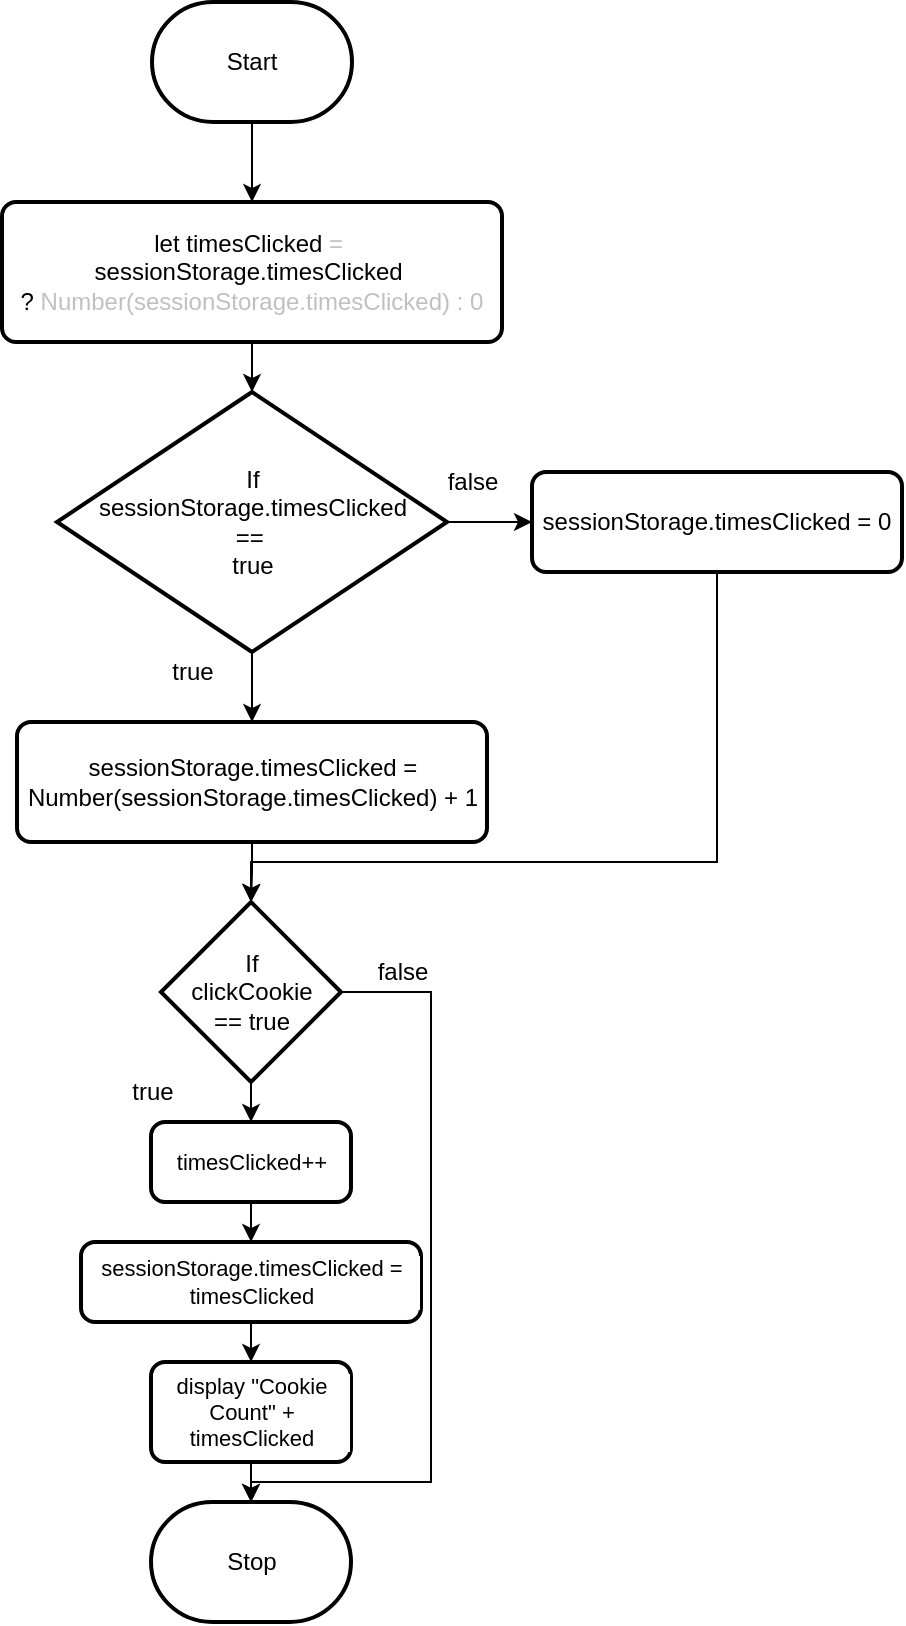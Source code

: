 <mxfile>
    <diagram id="HIP3nbAZw_EuaXWnEj3U" name="Page-1">
        <mxGraphModel dx="1551" dy="940" grid="1" gridSize="10" guides="1" tooltips="1" connect="1" arrows="1" fold="1" page="1" pageScale="1" pageWidth="850" pageHeight="1100" math="0" shadow="0">
            <root>
                <mxCell id="0"/>
                <mxCell id="1" parent="0"/>
                <mxCell id="16" style="edgeStyle=orthogonalEdgeStyle;shape=connector;rounded=0;html=1;exitX=0.5;exitY=1;exitDx=0;exitDy=0;exitPerimeter=0;entryX=0.5;entryY=0;entryDx=0;entryDy=0;strokeColor=default;align=center;verticalAlign=middle;fontFamily=Helvetica;fontSize=11;fontColor=default;labelBackgroundColor=default;endArrow=classic;" edge="1" parent="1" source="2" target="5">
                    <mxGeometry relative="1" as="geometry"/>
                </mxCell>
                <mxCell id="2" value="Start" style="strokeWidth=2;html=1;shape=mxgraph.flowchart.terminator;whiteSpace=wrap;" parent="1" vertex="1">
                    <mxGeometry x="230" y="310" width="100" height="60" as="geometry"/>
                </mxCell>
                <mxCell id="3" value="Stop" style="strokeWidth=2;html=1;shape=mxgraph.flowchart.terminator;whiteSpace=wrap;" parent="1" vertex="1">
                    <mxGeometry x="229.5" y="1060" width="100" height="60" as="geometry"/>
                </mxCell>
                <mxCell id="5" value="let timesClicked&amp;nbsp;&lt;span style=&quot;color: rgb(192, 192, 192); background-color: transparent;&quot;&gt;=&amp;nbsp;&lt;/span&gt;&lt;div&gt;sessionStorage.timesClicked&amp;nbsp;&lt;/div&gt;&lt;div&gt;?&amp;nbsp;&lt;span style=&quot;color: rgb(192, 192, 192); background-color: transparent;&quot;&gt;Number(sessionStorage.timesClicked)&amp;nbsp;&lt;/span&gt;&lt;span style=&quot;background-color: transparent; color: rgb(192, 192, 192);&quot;&gt;:&amp;nbsp;&lt;/span&gt;&lt;span style=&quot;background-color: transparent; color: rgb(192, 192, 192);&quot;&gt;0&lt;/span&gt;&lt;/div&gt;" style="rounded=1;whiteSpace=wrap;html=1;absoluteArcSize=1;arcSize=14;strokeWidth=2;" vertex="1" parent="1">
                    <mxGeometry x="155" y="410" width="250" height="70" as="geometry"/>
                </mxCell>
                <mxCell id="14" style="edgeStyle=orthogonalEdgeStyle;html=1;exitX=1;exitY=0.5;exitDx=0;exitDy=0;exitPerimeter=0;entryX=0;entryY=0.5;entryDx=0;entryDy=0;rounded=0;" edge="1" parent="1" source="8" target="11">
                    <mxGeometry relative="1" as="geometry"/>
                </mxCell>
                <mxCell id="15" style="edgeStyle=orthogonalEdgeStyle;html=1;exitX=0.5;exitY=1;exitDx=0;exitDy=0;exitPerimeter=0;entryX=0.5;entryY=0;entryDx=0;entryDy=0;rounded=0;" edge="1" parent="1" source="8" target="10">
                    <mxGeometry relative="1" as="geometry"/>
                </mxCell>
                <mxCell id="8" value="If&lt;div&gt;sessionStorage.timesClicked&lt;/div&gt;&lt;div&gt;==&amp;nbsp;&lt;/div&gt;&lt;div&gt;true&lt;/div&gt;" style="strokeWidth=2;html=1;shape=mxgraph.flowchart.decision;whiteSpace=wrap;" vertex="1" parent="1">
                    <mxGeometry x="182.5" y="505" width="195" height="130" as="geometry"/>
                </mxCell>
                <mxCell id="10" value="sessionStorage.timesClicked = Number(sessionStorage.timesClicked) + 1" style="rounded=1;whiteSpace=wrap;html=1;absoluteArcSize=1;arcSize=14;strokeWidth=2;" vertex="1" parent="1">
                    <mxGeometry x="162.5" y="670" width="235" height="60" as="geometry"/>
                </mxCell>
                <mxCell id="11" value="sessionStorage.timesClicked = 0" style="rounded=1;whiteSpace=wrap;html=1;absoluteArcSize=1;arcSize=14;strokeWidth=2;" vertex="1" parent="1">
                    <mxGeometry x="420" y="545" width="185" height="50" as="geometry"/>
                </mxCell>
                <mxCell id="12" value="true" style="text;html=1;align=center;verticalAlign=middle;resizable=0;points=[];autosize=1;strokeColor=none;fillColor=none;" vertex="1" parent="1">
                    <mxGeometry x="230" y="630" width="40" height="30" as="geometry"/>
                </mxCell>
                <mxCell id="13" value="false" style="text;html=1;align=center;verticalAlign=middle;resizable=0;points=[];autosize=1;strokeColor=none;fillColor=none;" vertex="1" parent="1">
                    <mxGeometry x="364.5" y="535" width="50" height="30" as="geometry"/>
                </mxCell>
                <mxCell id="17" style="edgeStyle=orthogonalEdgeStyle;shape=connector;rounded=0;html=1;exitX=0.5;exitY=1;exitDx=0;exitDy=0;entryX=0.5;entryY=0;entryDx=0;entryDy=0;entryPerimeter=0;strokeColor=default;align=center;verticalAlign=middle;fontFamily=Helvetica;fontSize=11;fontColor=default;labelBackgroundColor=default;endArrow=classic;" edge="1" parent="1" source="5" target="8">
                    <mxGeometry relative="1" as="geometry"/>
                </mxCell>
                <mxCell id="24" style="edgeStyle=orthogonalEdgeStyle;shape=connector;rounded=0;html=1;exitX=0.5;exitY=1;exitDx=0;exitDy=0;exitPerimeter=0;entryX=0.5;entryY=0;entryDx=0;entryDy=0;strokeColor=default;align=center;verticalAlign=middle;fontFamily=Helvetica;fontSize=11;fontColor=default;labelBackgroundColor=default;endArrow=classic;" edge="1" parent="1" source="18" target="21">
                    <mxGeometry relative="1" as="geometry"/>
                </mxCell>
                <mxCell id="18" value="If&lt;div&gt;clickCookie&lt;/div&gt;&lt;div&gt;== true&lt;/div&gt;" style="strokeWidth=2;html=1;shape=mxgraph.flowchart.decision;whiteSpace=wrap;" vertex="1" parent="1">
                    <mxGeometry x="234.5" y="760" width="90" height="90" as="geometry"/>
                </mxCell>
                <mxCell id="19" value="true" style="text;html=1;align=center;verticalAlign=middle;resizable=0;points=[];autosize=1;strokeColor=none;fillColor=none;" vertex="1" parent="1">
                    <mxGeometry x="209.5" y="840" width="40" height="30" as="geometry"/>
                </mxCell>
                <mxCell id="20" value="false" style="text;html=1;align=center;verticalAlign=middle;resizable=0;points=[];autosize=1;strokeColor=none;fillColor=none;" vertex="1" parent="1">
                    <mxGeometry x="329.5" y="780" width="50" height="30" as="geometry"/>
                </mxCell>
                <mxCell id="25" style="edgeStyle=orthogonalEdgeStyle;shape=connector;rounded=0;html=1;exitX=0.5;exitY=1;exitDx=0;exitDy=0;entryX=0.5;entryY=0;entryDx=0;entryDy=0;strokeColor=default;align=center;verticalAlign=middle;fontFamily=Helvetica;fontSize=11;fontColor=default;labelBackgroundColor=default;endArrow=classic;" edge="1" parent="1" source="21" target="22">
                    <mxGeometry relative="1" as="geometry"/>
                </mxCell>
                <mxCell id="21" value="timesClicked++" style="rounded=1;whiteSpace=wrap;html=1;absoluteArcSize=1;arcSize=14;strokeWidth=2;fontFamily=Helvetica;fontSize=11;fontColor=default;labelBackgroundColor=default;" vertex="1" parent="1">
                    <mxGeometry x="229.5" y="870" width="100" height="40" as="geometry"/>
                </mxCell>
                <mxCell id="26" style="edgeStyle=orthogonalEdgeStyle;shape=connector;rounded=0;html=1;exitX=0.5;exitY=1;exitDx=0;exitDy=0;entryX=0.5;entryY=0;entryDx=0;entryDy=0;strokeColor=default;align=center;verticalAlign=middle;fontFamily=Helvetica;fontSize=11;fontColor=default;labelBackgroundColor=default;endArrow=classic;" edge="1" parent="1" source="22" target="23">
                    <mxGeometry relative="1" as="geometry"/>
                </mxCell>
                <mxCell id="22" value="sessionStorage.timesClicked = timesClicked" style="rounded=1;whiteSpace=wrap;html=1;absoluteArcSize=1;arcSize=14;strokeWidth=2;fontFamily=Helvetica;fontSize=11;fontColor=default;labelBackgroundColor=default;" vertex="1" parent="1">
                    <mxGeometry x="194.5" y="930" width="170" height="40" as="geometry"/>
                </mxCell>
                <mxCell id="23" value="display &quot;Cookie Count&quot; + timesClicked" style="rounded=1;whiteSpace=wrap;html=1;absoluteArcSize=1;arcSize=14;strokeWidth=2;fontFamily=Helvetica;fontSize=11;fontColor=default;labelBackgroundColor=default;" vertex="1" parent="1">
                    <mxGeometry x="229.5" y="990" width="100" height="50" as="geometry"/>
                </mxCell>
                <mxCell id="27" style="edgeStyle=orthogonalEdgeStyle;shape=connector;rounded=0;html=1;exitX=0.5;exitY=1;exitDx=0;exitDy=0;entryX=0.5;entryY=0;entryDx=0;entryDy=0;entryPerimeter=0;strokeColor=default;align=center;verticalAlign=middle;fontFamily=Helvetica;fontSize=11;fontColor=default;labelBackgroundColor=default;endArrow=classic;" edge="1" parent="1" source="23" target="3">
                    <mxGeometry relative="1" as="geometry"/>
                </mxCell>
                <mxCell id="29" style="edgeStyle=orthogonalEdgeStyle;shape=connector;rounded=0;html=1;exitX=1;exitY=0.5;exitDx=0;exitDy=0;exitPerimeter=0;entryX=0.5;entryY=0;entryDx=0;entryDy=0;entryPerimeter=0;strokeColor=default;align=center;verticalAlign=middle;fontFamily=Helvetica;fontSize=11;fontColor=default;labelBackgroundColor=default;endArrow=classic;" edge="1" parent="1" source="18" target="3">
                    <mxGeometry relative="1" as="geometry">
                        <Array as="points">
                            <mxPoint x="369.5" y="805"/>
                            <mxPoint x="369.5" y="1050"/>
                            <mxPoint x="279.5" y="1050"/>
                        </Array>
                    </mxGeometry>
                </mxCell>
                <mxCell id="30" style="edgeStyle=orthogonalEdgeStyle;shape=connector;rounded=0;html=1;exitX=0.5;exitY=1;exitDx=0;exitDy=0;entryX=0.5;entryY=0;entryDx=0;entryDy=0;entryPerimeter=0;strokeColor=default;align=center;verticalAlign=middle;fontFamily=Helvetica;fontSize=11;fontColor=default;labelBackgroundColor=default;endArrow=classic;" edge="1" parent="1" source="10" target="18">
                    <mxGeometry relative="1" as="geometry"/>
                </mxCell>
                <mxCell id="31" style="edgeStyle=orthogonalEdgeStyle;shape=connector;rounded=0;html=1;exitX=0.5;exitY=1;exitDx=0;exitDy=0;entryX=0.5;entryY=0;entryDx=0;entryDy=0;entryPerimeter=0;strokeColor=default;align=center;verticalAlign=middle;fontFamily=Helvetica;fontSize=11;fontColor=default;labelBackgroundColor=default;endArrow=classic;" edge="1" parent="1" source="11" target="18">
                    <mxGeometry relative="1" as="geometry">
                        <Array as="points">
                            <mxPoint x="512" y="740"/>
                            <mxPoint x="280" y="740"/>
                        </Array>
                    </mxGeometry>
                </mxCell>
            </root>
        </mxGraphModel>
    </diagram>
</mxfile>